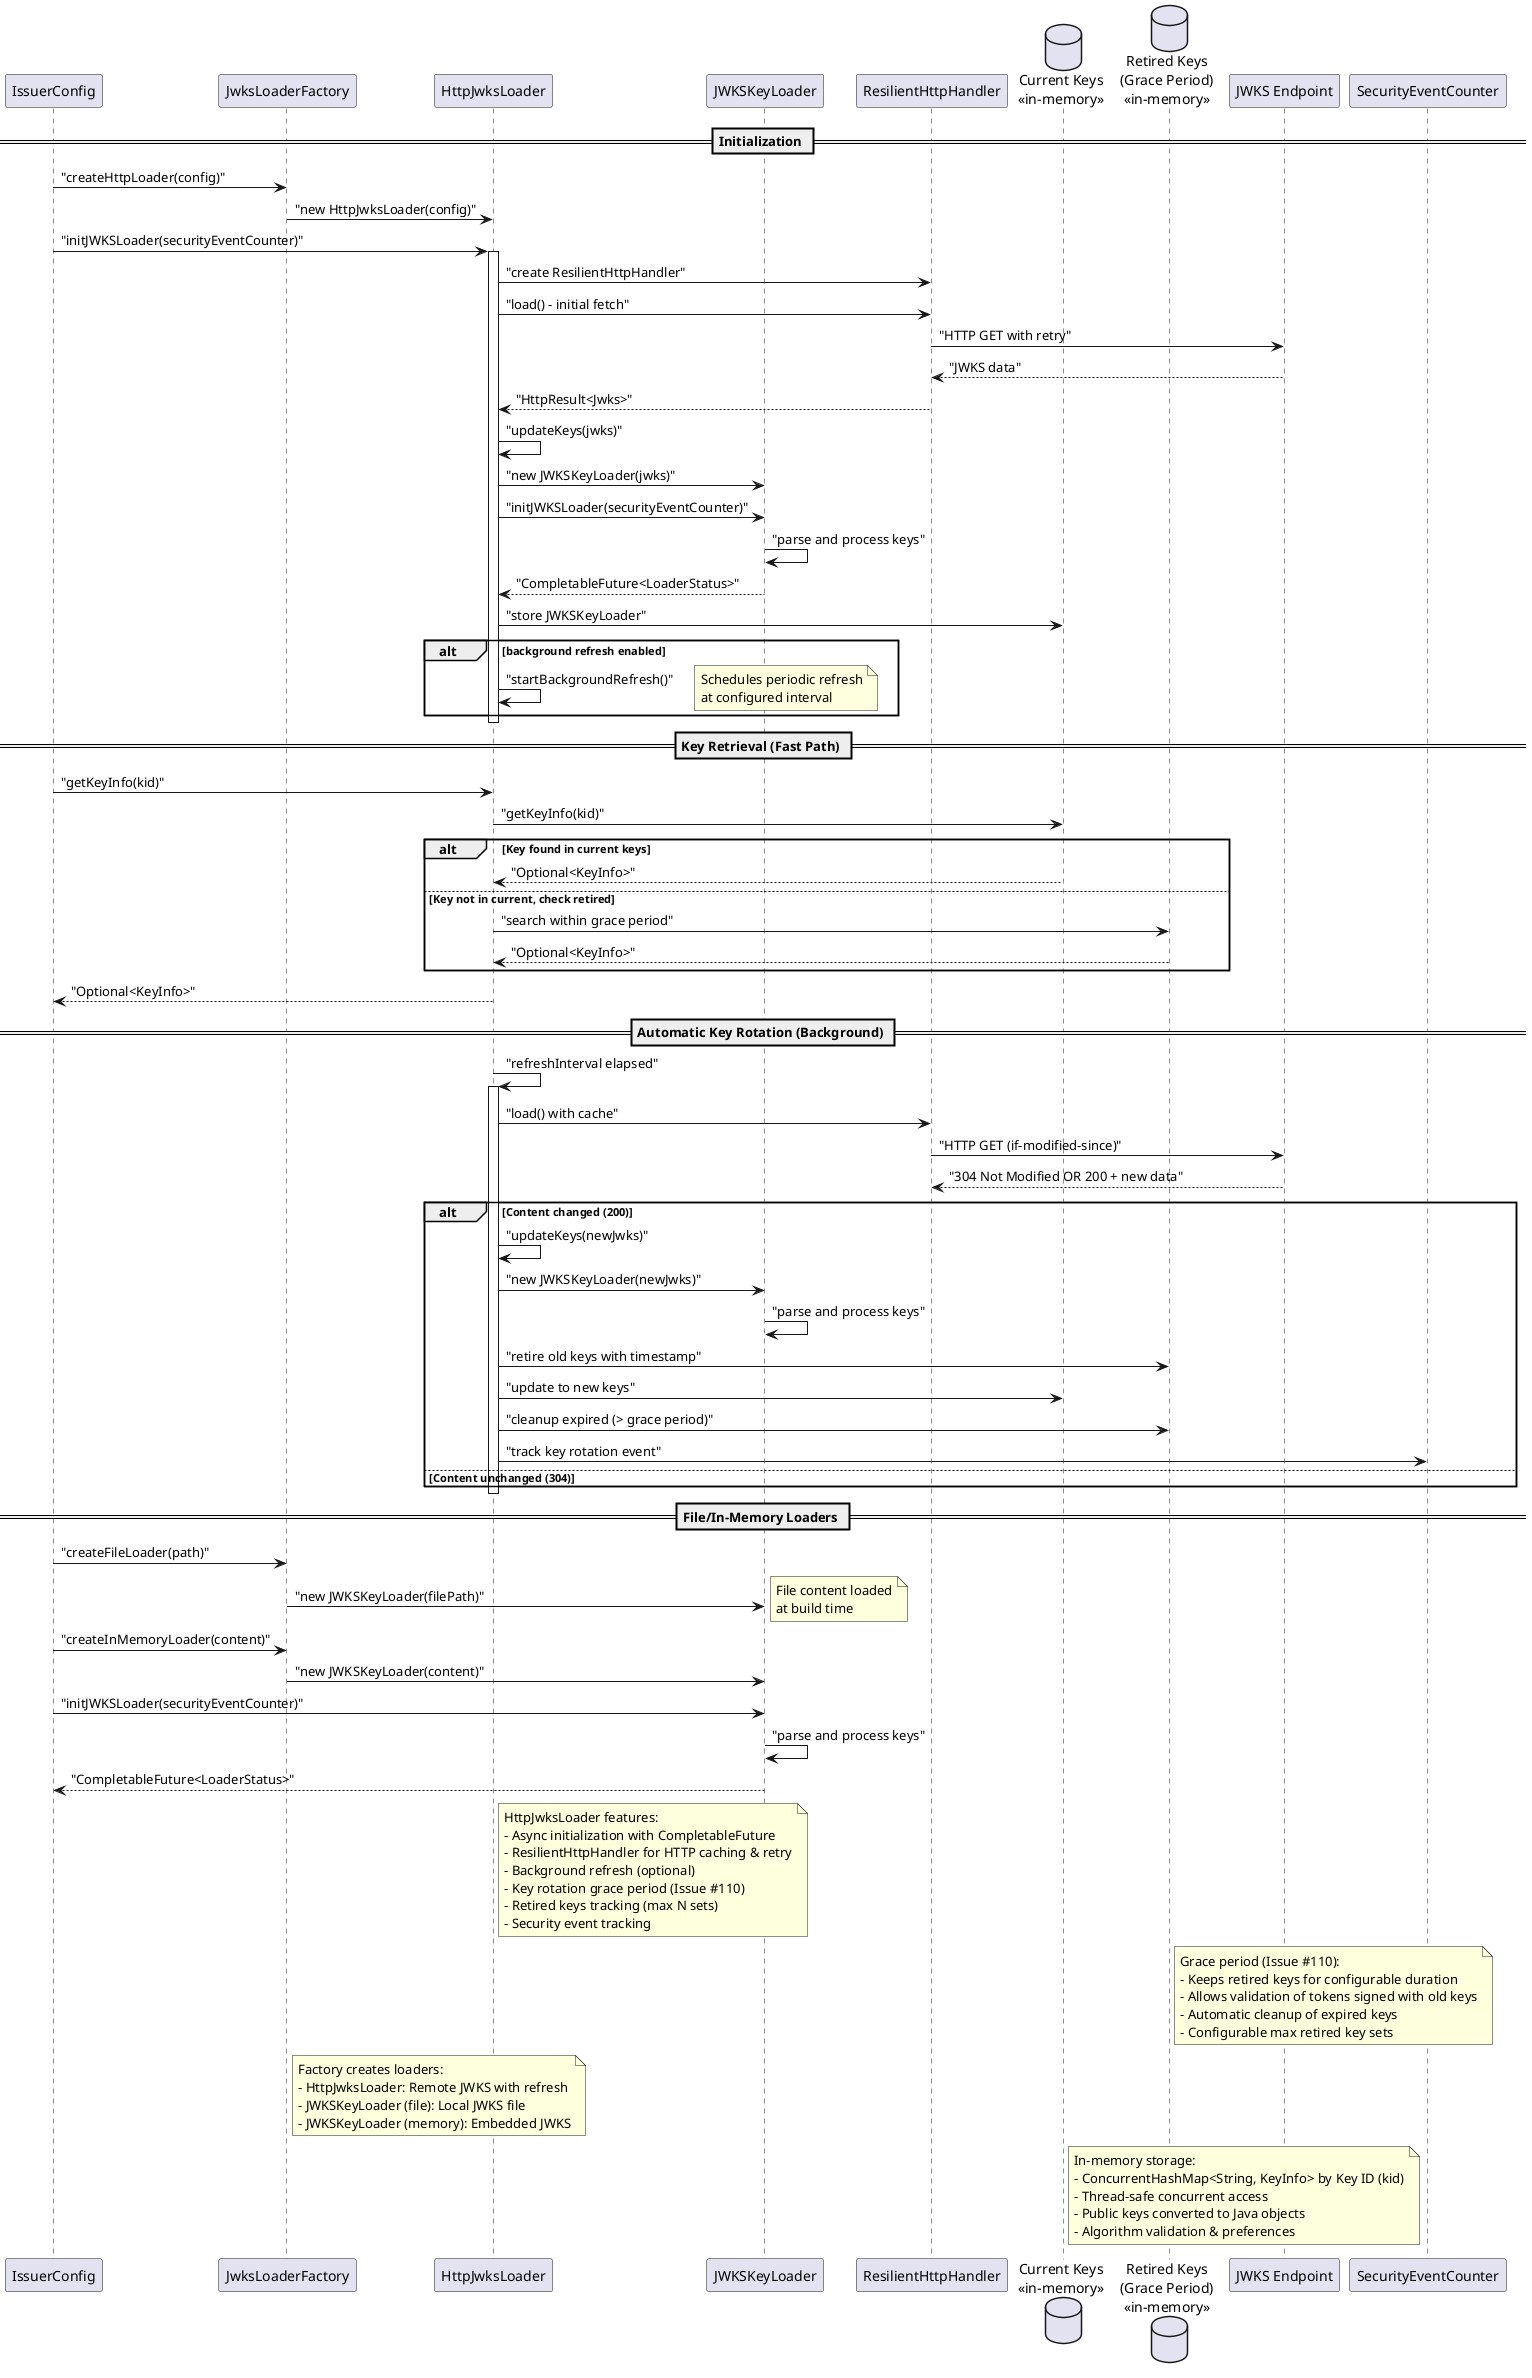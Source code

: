@startuml

participant "IssuerConfig" as IssuerConfig
participant "JwksLoaderFactory" as JwksLoaderFactory
participant "HttpJwksLoader" as HttpLoader
participant "JWKSKeyLoader" as KeyLoader
participant "ResilientHttpHandler" as HttpHandler
database "Current Keys\n<<in-memory>>" as CurrentKeys
database "Retired Keys\n(Grace Period)\n<<in-memory>>" as RetiredKeys
participant "JWKS Endpoint" as Endpoint
participant "SecurityEventCounter" as SecurityEventCounter

== Initialization ==

IssuerConfig -> JwksLoaderFactory : "createHttpLoader(config)"
JwksLoaderFactory -> HttpLoader : "new HttpJwksLoader(config)"
IssuerConfig -> HttpLoader : "initJWKSLoader(securityEventCounter)"
activate HttpLoader

HttpLoader -> HttpHandler : "create ResilientHttpHandler"
HttpLoader -> HttpHandler : "load() - initial fetch"
HttpHandler -> Endpoint : "HTTP GET with retry"
Endpoint --> HttpHandler : "JWKS data"
HttpHandler --> HttpLoader : "HttpResult<Jwks>"

HttpLoader -> HttpLoader : "updateKeys(jwks)"
HttpLoader -> KeyLoader : "new JWKSKeyLoader(jwks)"
HttpLoader -> KeyLoader : "initJWKSLoader(securityEventCounter)"
KeyLoader -> KeyLoader : "parse and process keys"
KeyLoader --> HttpLoader : "CompletableFuture<LoaderStatus>"
HttpLoader -> CurrentKeys : "store JWKSKeyLoader"

alt background refresh enabled
    HttpLoader -> HttpLoader : "startBackgroundRefresh()"
    note right: Schedules periodic refresh\nat configured interval
end

deactivate HttpLoader

== Key Retrieval (Fast Path) ==

IssuerConfig -> HttpLoader : "getKeyInfo(kid)"
HttpLoader -> CurrentKeys : "getKeyInfo(kid)"
alt Key found in current keys
    CurrentKeys --> HttpLoader : "Optional<KeyInfo>"
else Key not in current, check retired
    HttpLoader -> RetiredKeys : "search within grace period"
    RetiredKeys --> HttpLoader : "Optional<KeyInfo>"
end
HttpLoader --> IssuerConfig : "Optional<KeyInfo>"

== Automatic Key Rotation (Background) ==

HttpLoader -> HttpLoader : "refreshInterval elapsed"
activate HttpLoader
HttpLoader -> HttpHandler : "load() with cache"
HttpHandler -> Endpoint : "HTTP GET (if-modified-since)"
Endpoint --> HttpHandler : "304 Not Modified OR 200 + new data"

alt Content changed (200)
    HttpLoader -> HttpLoader : "updateKeys(newJwks)"
    HttpLoader -> KeyLoader : "new JWKSKeyLoader(newJwks)"
    KeyLoader -> KeyLoader : "parse and process keys"
    HttpLoader -> RetiredKeys : "retire old keys with timestamp"
    HttpLoader -> CurrentKeys : "update to new keys"
    HttpLoader -> RetiredKeys : "cleanup expired (> grace period)"
    HttpLoader -> SecurityEventCounter : "track key rotation event"
else Content unchanged (304)
    note right: No action needed
end
deactivate HttpLoader

== File/In-Memory Loaders ==

IssuerConfig -> JwksLoaderFactory : "createFileLoader(path)"
JwksLoaderFactory -> KeyLoader : "new JWKSKeyLoader(filePath)"
note right: File content loaded\nat build time

IssuerConfig -> JwksLoaderFactory : "createInMemoryLoader(content)"
JwksLoaderFactory -> KeyLoader : "new JWKSKeyLoader(content)"

IssuerConfig -> KeyLoader : "initJWKSLoader(securityEventCounter)"
KeyLoader -> KeyLoader : "parse and process keys"
KeyLoader --> IssuerConfig : "CompletableFuture<LoaderStatus>"

note right of HttpLoader
  HttpJwksLoader features:
  - Async initialization with CompletableFuture
  - ResilientHttpHandler for HTTP caching & retry
  - Background refresh (optional)
  - Key rotation grace period (Issue #110)
  - Retired keys tracking (max N sets)
  - Security event tracking
end note

note right of RetiredKeys
  Grace period (Issue #110):
  - Keeps retired keys for configurable duration
  - Allows validation of tokens signed with old keys
  - Automatic cleanup of expired keys
  - Configurable max retired key sets
end note

note right of JwksLoaderFactory
  Factory creates loaders:
  - HttpJwksLoader: Remote JWKS with refresh
  - JWKSKeyLoader (file): Local JWKS file
  - JWKSKeyLoader (memory): Embedded JWKS
end note

note right of CurrentKeys
  In-memory storage:
  - ConcurrentHashMap<String, KeyInfo> by Key ID (kid)
  - Thread-safe concurrent access
  - Public keys converted to Java objects
  - Algorithm validation & preferences
end note

@enduml

